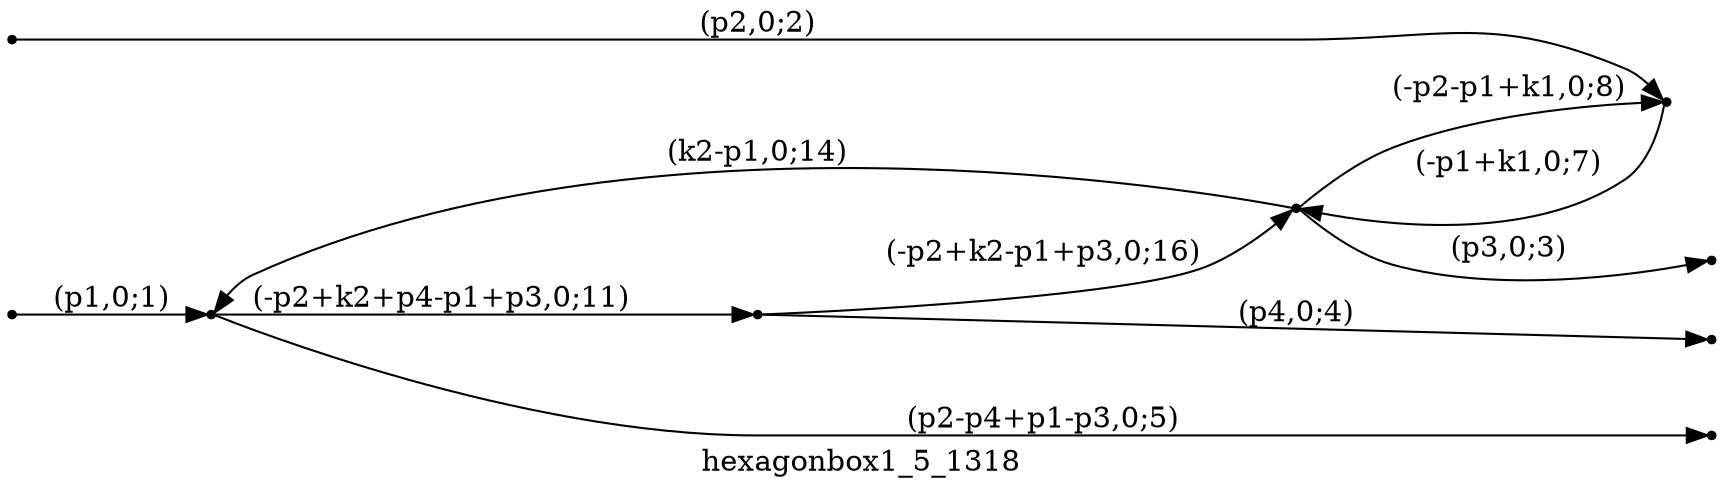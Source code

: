 digraph hexagonbox1_5_1318 {
  label="hexagonbox1_5_1318";
  rankdir="LR";
  subgraph edges {
    -1 -> 3 [label="(p1,0;1)"];
    -2 -> 1 [label="(p2,0;2)"];
    4 -> -3 [label="(p3,0;3)"];
    2 -> -4 [label="(p4,0;4)"];
    3 -> -5 [label="(p2-p4+p1-p3,0;5)"];
    1 -> 4 [label="(-p1+k1,0;7)"];
    4 -> 1 [label="(-p2-p1+k1,0;8)"];
    3 -> 2 [label="(-p2+k2+p4-p1+p3,0;11)"];
    4 -> 3 [label="(k2-p1,0;14)"];
    2 -> 4 [label="(-p2+k2-p1+p3,0;16)"];
  }
  subgraph incoming { rank="source"; -1; -2; }
  subgraph outgoing { rank="sink"; -3; -4; -5; }
-5 [shape=point];
-4 [shape=point];
-3 [shape=point];
-2 [shape=point];
-1 [shape=point];
1 [shape=point];
2 [shape=point];
3 [shape=point];
4 [shape=point];
}

